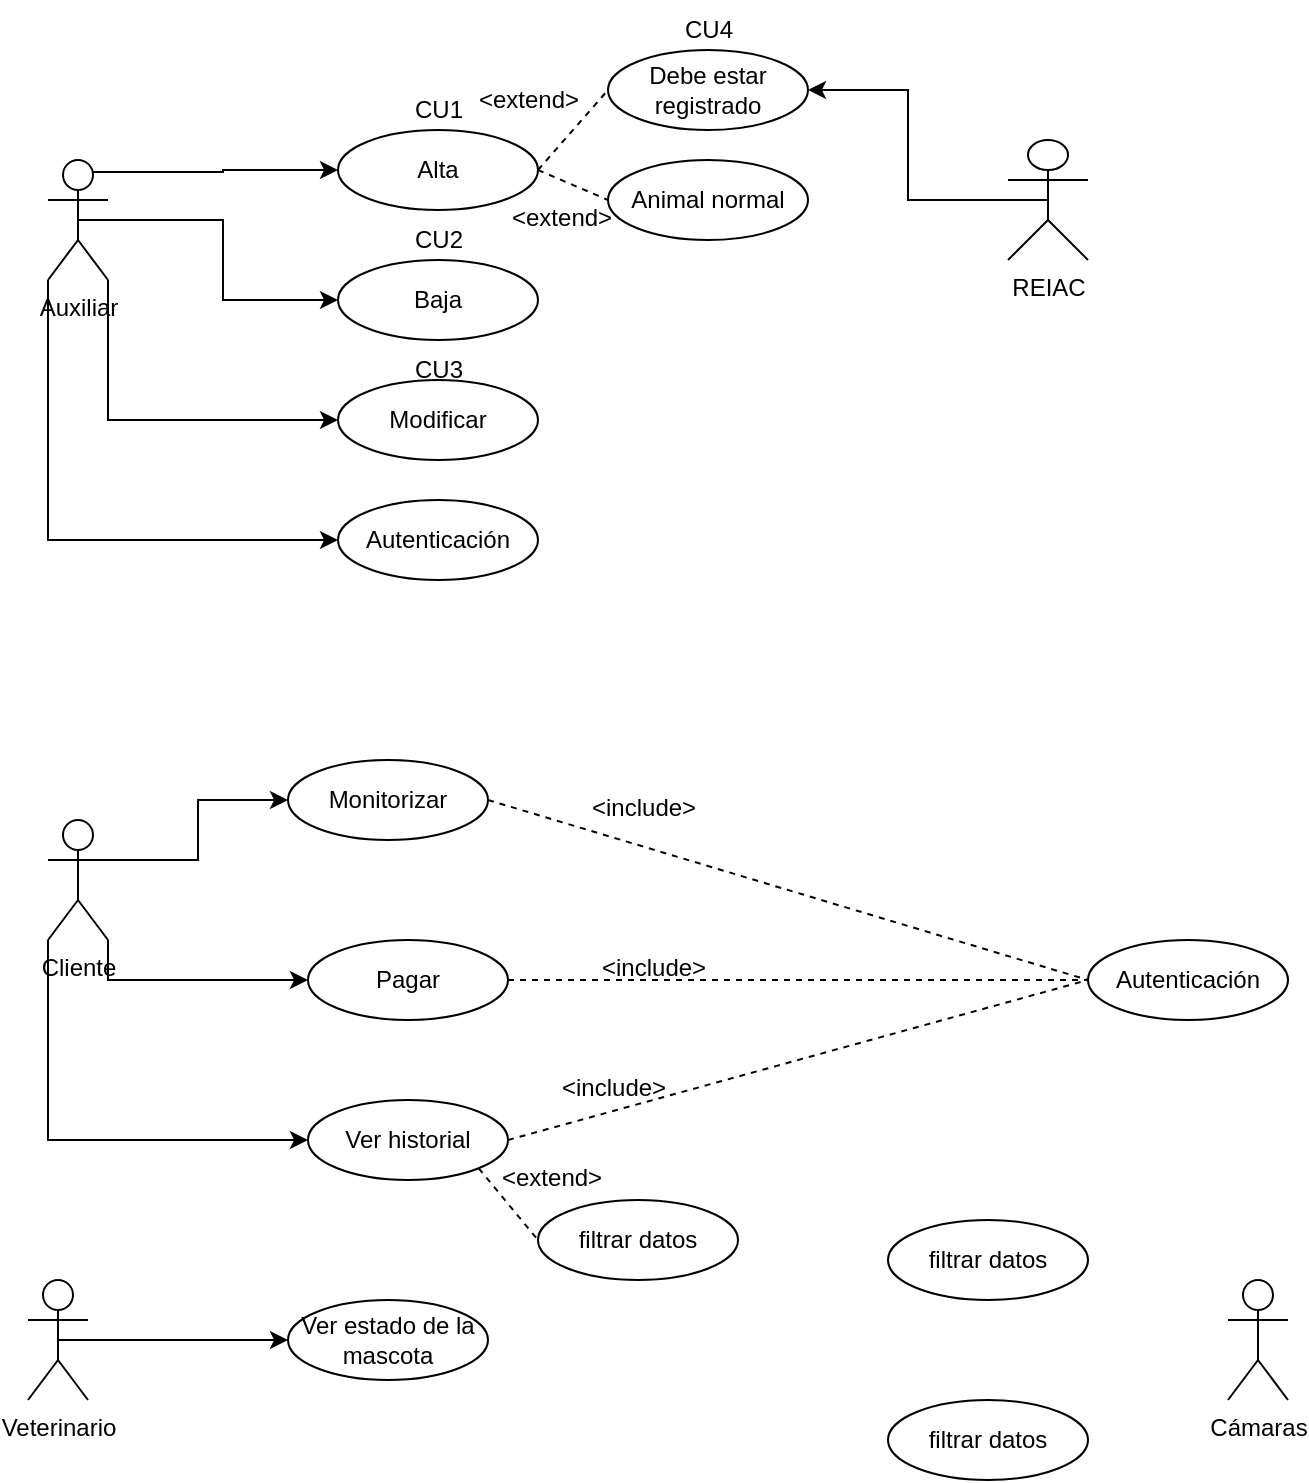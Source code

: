 <mxfile version="20.6.0" type="github">
  <diagram id="UFpTs6NpdIaS3sT_GpmJ" name="Página-1">
    <mxGraphModel dx="1662" dy="771" grid="1" gridSize="10" guides="1" tooltips="1" connect="1" arrows="1" fold="1" page="1" pageScale="1" pageWidth="827" pageHeight="1169" math="0" shadow="0">
      <root>
        <mxCell id="0" />
        <mxCell id="1" parent="0" />
        <mxCell id="NVBgwEIh75bp_JEcf-Ll-36" style="edgeStyle=orthogonalEdgeStyle;rounded=0;orthogonalLoop=1;jettySize=auto;html=1;exitX=0.75;exitY=0.1;exitDx=0;exitDy=0;exitPerimeter=0;entryX=0;entryY=0.5;entryDx=0;entryDy=0;" parent="1" source="yeH1_qo1lqkHJ2wJlFiF-1" target="NVBgwEIh75bp_JEcf-Ll-1" edge="1">
          <mxGeometry relative="1" as="geometry" />
        </mxCell>
        <mxCell id="NVBgwEIh75bp_JEcf-Ll-37" style="edgeStyle=orthogonalEdgeStyle;rounded=0;orthogonalLoop=1;jettySize=auto;html=1;exitX=0.5;exitY=0.5;exitDx=0;exitDy=0;exitPerimeter=0;entryX=0;entryY=0.5;entryDx=0;entryDy=0;" parent="1" source="yeH1_qo1lqkHJ2wJlFiF-1" target="NVBgwEIh75bp_JEcf-Ll-2" edge="1">
          <mxGeometry relative="1" as="geometry" />
        </mxCell>
        <mxCell id="NVBgwEIh75bp_JEcf-Ll-38" style="edgeStyle=orthogonalEdgeStyle;rounded=0;orthogonalLoop=1;jettySize=auto;html=1;exitX=1;exitY=1;exitDx=0;exitDy=0;exitPerimeter=0;entryX=0;entryY=0.5;entryDx=0;entryDy=0;" parent="1" source="yeH1_qo1lqkHJ2wJlFiF-1" target="NVBgwEIh75bp_JEcf-Ll-3" edge="1">
          <mxGeometry relative="1" as="geometry" />
        </mxCell>
        <mxCell id="FzTXXO2JpgnE7vqIYvaU-20" style="edgeStyle=orthogonalEdgeStyle;rounded=0;orthogonalLoop=1;jettySize=auto;html=1;exitX=0;exitY=1;exitDx=0;exitDy=0;exitPerimeter=0;entryX=0;entryY=0.5;entryDx=0;entryDy=0;" edge="1" parent="1" source="yeH1_qo1lqkHJ2wJlFiF-1" target="FzTXXO2JpgnE7vqIYvaU-18">
          <mxGeometry relative="1" as="geometry" />
        </mxCell>
        <mxCell id="yeH1_qo1lqkHJ2wJlFiF-1" value="&lt;div&gt;Auxiliar&lt;/div&gt;" style="shape=umlActor;verticalLabelPosition=bottom;verticalAlign=top;html=1;outlineConnect=0;" parent="1" vertex="1">
          <mxGeometry x="50" y="90" width="30" height="60" as="geometry" />
        </mxCell>
        <mxCell id="NVBgwEIh75bp_JEcf-Ll-33" style="edgeStyle=orthogonalEdgeStyle;rounded=0;orthogonalLoop=1;jettySize=auto;html=1;exitX=0.5;exitY=0.5;exitDx=0;exitDy=0;exitPerimeter=0;entryX=0;entryY=0.5;entryDx=0;entryDy=0;" parent="1" source="yeH1_qo1lqkHJ2wJlFiF-2" target="NVBgwEIh75bp_JEcf-Ll-12" edge="1">
          <mxGeometry relative="1" as="geometry" />
        </mxCell>
        <mxCell id="yeH1_qo1lqkHJ2wJlFiF-2" value="Veterinario" style="shape=umlActor;verticalLabelPosition=bottom;verticalAlign=top;html=1;outlineConnect=0;" parent="1" vertex="1">
          <mxGeometry x="40" y="650" width="30" height="60" as="geometry" />
        </mxCell>
        <mxCell id="FzTXXO2JpgnE7vqIYvaU-1" style="edgeStyle=orthogonalEdgeStyle;rounded=0;orthogonalLoop=1;jettySize=auto;html=1;exitX=1;exitY=0.333;exitDx=0;exitDy=0;exitPerimeter=0;entryX=0;entryY=0.5;entryDx=0;entryDy=0;" edge="1" parent="1" source="yeH1_qo1lqkHJ2wJlFiF-6" target="NVBgwEIh75bp_JEcf-Ll-5">
          <mxGeometry relative="1" as="geometry" />
        </mxCell>
        <mxCell id="FzTXXO2JpgnE7vqIYvaU-21" style="edgeStyle=orthogonalEdgeStyle;rounded=0;orthogonalLoop=1;jettySize=auto;html=1;exitX=1;exitY=1;exitDx=0;exitDy=0;exitPerimeter=0;entryX=0;entryY=0.5;entryDx=0;entryDy=0;" edge="1" parent="1" source="yeH1_qo1lqkHJ2wJlFiF-6" target="FzTXXO2JpgnE7vqIYvaU-6">
          <mxGeometry relative="1" as="geometry" />
        </mxCell>
        <mxCell id="FzTXXO2JpgnE7vqIYvaU-22" style="edgeStyle=orthogonalEdgeStyle;rounded=0;orthogonalLoop=1;jettySize=auto;html=1;exitX=0;exitY=1;exitDx=0;exitDy=0;exitPerimeter=0;entryX=0;entryY=0.5;entryDx=0;entryDy=0;" edge="1" parent="1" source="yeH1_qo1lqkHJ2wJlFiF-6" target="FzTXXO2JpgnE7vqIYvaU-7">
          <mxGeometry relative="1" as="geometry" />
        </mxCell>
        <mxCell id="yeH1_qo1lqkHJ2wJlFiF-6" value="Cliente" style="shape=umlActor;verticalLabelPosition=bottom;verticalAlign=top;html=1;outlineConnect=0;" parent="1" vertex="1">
          <mxGeometry x="50" y="420" width="30" height="60" as="geometry" />
        </mxCell>
        <mxCell id="NVBgwEIh75bp_JEcf-Ll-1" value="&lt;div&gt;Alta&lt;/div&gt;" style="ellipse;whiteSpace=wrap;html=1;" parent="1" vertex="1">
          <mxGeometry x="195" y="75" width="100" height="40" as="geometry" />
        </mxCell>
        <mxCell id="NVBgwEIh75bp_JEcf-Ll-2" value="&lt;div&gt;Baja&lt;/div&gt;" style="ellipse;whiteSpace=wrap;html=1;" parent="1" vertex="1">
          <mxGeometry x="195" y="140" width="100" height="40" as="geometry" />
        </mxCell>
        <mxCell id="NVBgwEIh75bp_JEcf-Ll-3" value="Modificar" style="ellipse;whiteSpace=wrap;html=1;" parent="1" vertex="1">
          <mxGeometry x="195" y="200" width="100" height="40" as="geometry" />
        </mxCell>
        <mxCell id="NVBgwEIh75bp_JEcf-Ll-5" value="Monitorizar" style="ellipse;whiteSpace=wrap;html=1;" parent="1" vertex="1">
          <mxGeometry x="170" y="390" width="100" height="40" as="geometry" />
        </mxCell>
        <mxCell id="NVBgwEIh75bp_JEcf-Ll-6" value="" style="endArrow=none;dashed=1;html=1;rounded=0;entryX=0;entryY=0.5;entryDx=0;entryDy=0;exitX=1;exitY=0.5;exitDx=0;exitDy=0;" parent="1" source="NVBgwEIh75bp_JEcf-Ll-1" target="NVBgwEIh75bp_JEcf-Ll-14" edge="1">
          <mxGeometry width="50" height="50" relative="1" as="geometry">
            <mxPoint x="240" y="80" as="sourcePoint" />
            <mxPoint x="328.645" y="54.142" as="targetPoint" />
            <Array as="points" />
          </mxGeometry>
        </mxCell>
        <mxCell id="NVBgwEIh75bp_JEcf-Ll-7" value="&amp;lt;extend&amp;gt;" style="text;html=1;align=center;verticalAlign=middle;resizable=0;points=[];autosize=1;strokeColor=none;fillColor=none;" parent="1" vertex="1">
          <mxGeometry x="255" y="45" width="70" height="30" as="geometry" />
        </mxCell>
        <mxCell id="NVBgwEIh75bp_JEcf-Ll-12" value="Ver estado de la mascota" style="ellipse;whiteSpace=wrap;html=1;" parent="1" vertex="1">
          <mxGeometry x="170" y="660" width="100" height="40" as="geometry" />
        </mxCell>
        <mxCell id="NVBgwEIh75bp_JEcf-Ll-35" style="edgeStyle=orthogonalEdgeStyle;rounded=0;orthogonalLoop=1;jettySize=auto;html=1;exitX=0.5;exitY=0.5;exitDx=0;exitDy=0;exitPerimeter=0;entryX=1;entryY=0.5;entryDx=0;entryDy=0;" parent="1" source="NVBgwEIh75bp_JEcf-Ll-13" target="NVBgwEIh75bp_JEcf-Ll-14" edge="1">
          <mxGeometry relative="1" as="geometry" />
        </mxCell>
        <mxCell id="NVBgwEIh75bp_JEcf-Ll-13" value="REIAC" style="shape=umlActor;verticalLabelPosition=bottom;verticalAlign=top;html=1;outlineConnect=0;" parent="1" vertex="1">
          <mxGeometry x="530" y="80" width="40" height="60" as="geometry" />
        </mxCell>
        <mxCell id="NVBgwEIh75bp_JEcf-Ll-14" value="Debe estar registrado" style="ellipse;whiteSpace=wrap;html=1;" parent="1" vertex="1">
          <mxGeometry x="330" y="35" width="100" height="40" as="geometry" />
        </mxCell>
        <mxCell id="NVBgwEIh75bp_JEcf-Ll-19" value="Animal normal" style="ellipse;whiteSpace=wrap;html=1;" parent="1" vertex="1">
          <mxGeometry x="330" y="90" width="100" height="40" as="geometry" />
        </mxCell>
        <mxCell id="NVBgwEIh75bp_JEcf-Ll-20" value="CU1" style="text;html=1;align=center;verticalAlign=middle;resizable=0;points=[];autosize=1;strokeColor=none;fillColor=none;" parent="1" vertex="1">
          <mxGeometry x="220" y="50" width="50" height="30" as="geometry" />
        </mxCell>
        <mxCell id="NVBgwEIh75bp_JEcf-Ll-21" value="CU2" style="text;html=1;align=center;verticalAlign=middle;resizable=0;points=[];autosize=1;strokeColor=none;fillColor=none;" parent="1" vertex="1">
          <mxGeometry x="220" y="115" width="50" height="30" as="geometry" />
        </mxCell>
        <mxCell id="NVBgwEIh75bp_JEcf-Ll-22" value="CU3" style="text;html=1;align=center;verticalAlign=middle;resizable=0;points=[];autosize=1;strokeColor=none;fillColor=none;" parent="1" vertex="1">
          <mxGeometry x="220" y="180" width="50" height="30" as="geometry" />
        </mxCell>
        <mxCell id="NVBgwEIh75bp_JEcf-Ll-23" value="CU4" style="text;html=1;align=center;verticalAlign=middle;resizable=0;points=[];autosize=1;strokeColor=none;fillColor=none;" parent="1" vertex="1">
          <mxGeometry x="355" y="10" width="50" height="30" as="geometry" />
        </mxCell>
        <mxCell id="NVBgwEIh75bp_JEcf-Ll-26" value="" style="endArrow=none;dashed=1;html=1;rounded=0;entryX=0;entryY=0.5;entryDx=0;entryDy=0;exitX=1;exitY=0.5;exitDx=0;exitDy=0;" parent="1" source="NVBgwEIh75bp_JEcf-Ll-1" target="NVBgwEIh75bp_JEcf-Ll-19" edge="1">
          <mxGeometry width="50" height="50" relative="1" as="geometry">
            <mxPoint x="390" y="390" as="sourcePoint" />
            <mxPoint x="440" y="340" as="targetPoint" />
          </mxGeometry>
        </mxCell>
        <mxCell id="FzTXXO2JpgnE7vqIYvaU-2" value="&amp;lt;extend&amp;gt;" style="text;whiteSpace=wrap;html=1;" vertex="1" parent="1">
          <mxGeometry x="280" y="105" width="80" height="40" as="geometry" />
        </mxCell>
        <mxCell id="FzTXXO2JpgnE7vqIYvaU-3" value="&amp;lt;include&amp;gt;" style="text;whiteSpace=wrap;html=1;" vertex="1" parent="1">
          <mxGeometry x="320" y="400" width="80" height="40" as="geometry" />
        </mxCell>
        <mxCell id="FzTXXO2JpgnE7vqIYvaU-4" value="Autenticación" style="ellipse;whiteSpace=wrap;html=1;" vertex="1" parent="1">
          <mxGeometry x="570" y="480" width="100" height="40" as="geometry" />
        </mxCell>
        <mxCell id="FzTXXO2JpgnE7vqIYvaU-5" value="" style="endArrow=none;dashed=1;html=1;rounded=0;entryX=0;entryY=0.5;entryDx=0;entryDy=0;exitX=1;exitY=0.5;exitDx=0;exitDy=0;" edge="1" parent="1" source="NVBgwEIh75bp_JEcf-Ll-5" target="FzTXXO2JpgnE7vqIYvaU-4">
          <mxGeometry width="50" height="50" relative="1" as="geometry">
            <mxPoint x="390" y="430" as="sourcePoint" />
            <mxPoint x="440" y="380" as="targetPoint" />
          </mxGeometry>
        </mxCell>
        <mxCell id="FzTXXO2JpgnE7vqIYvaU-6" value="Pagar" style="ellipse;whiteSpace=wrap;html=1;" vertex="1" parent="1">
          <mxGeometry x="180" y="480" width="100" height="40" as="geometry" />
        </mxCell>
        <mxCell id="FzTXXO2JpgnE7vqIYvaU-7" value="Ver historial" style="ellipse;whiteSpace=wrap;html=1;" vertex="1" parent="1">
          <mxGeometry x="180" y="560" width="100" height="40" as="geometry" />
        </mxCell>
        <mxCell id="FzTXXO2JpgnE7vqIYvaU-8" value="" style="endArrow=none;dashed=1;html=1;rounded=0;entryX=0;entryY=0.5;entryDx=0;entryDy=0;exitX=1;exitY=0.5;exitDx=0;exitDy=0;" edge="1" parent="1" source="FzTXXO2JpgnE7vqIYvaU-6" target="FzTXXO2JpgnE7vqIYvaU-4">
          <mxGeometry width="50" height="50" relative="1" as="geometry">
            <mxPoint x="390" y="430" as="sourcePoint" />
            <mxPoint x="440" y="380" as="targetPoint" />
          </mxGeometry>
        </mxCell>
        <mxCell id="FzTXXO2JpgnE7vqIYvaU-10" value="" style="endArrow=none;dashed=1;html=1;rounded=0;entryX=0;entryY=0.5;entryDx=0;entryDy=0;exitX=1;exitY=0.5;exitDx=0;exitDy=0;" edge="1" parent="1" source="FzTXXO2JpgnE7vqIYvaU-7" target="FzTXXO2JpgnE7vqIYvaU-4">
          <mxGeometry width="50" height="50" relative="1" as="geometry">
            <mxPoint x="390" y="430" as="sourcePoint" />
            <mxPoint x="440" y="380" as="targetPoint" />
          </mxGeometry>
        </mxCell>
        <mxCell id="FzTXXO2JpgnE7vqIYvaU-11" value="&amp;lt;include&amp;gt;" style="text;whiteSpace=wrap;html=1;" vertex="1" parent="1">
          <mxGeometry x="305" y="540" width="80" height="40" as="geometry" />
        </mxCell>
        <mxCell id="FzTXXO2JpgnE7vqIYvaU-12" value="&amp;lt;include&amp;gt;" style="text;whiteSpace=wrap;html=1;" vertex="1" parent="1">
          <mxGeometry x="325" y="480" width="80" height="40" as="geometry" />
        </mxCell>
        <mxCell id="FzTXXO2JpgnE7vqIYvaU-15" value="Cámaras" style="shape=umlActor;verticalLabelPosition=bottom;verticalAlign=top;html=1;outlineConnect=0;" vertex="1" parent="1">
          <mxGeometry x="640" y="650" width="30" height="60" as="geometry" />
        </mxCell>
        <mxCell id="FzTXXO2JpgnE7vqIYvaU-18" value="Autenticación" style="ellipse;whiteSpace=wrap;html=1;" vertex="1" parent="1">
          <mxGeometry x="195" y="260" width="100" height="40" as="geometry" />
        </mxCell>
        <mxCell id="FzTXXO2JpgnE7vqIYvaU-25" value="filtrar datos" style="ellipse;whiteSpace=wrap;html=1;" vertex="1" parent="1">
          <mxGeometry x="295" y="610" width="100" height="40" as="geometry" />
        </mxCell>
        <mxCell id="FzTXXO2JpgnE7vqIYvaU-26" value="" style="endArrow=none;dashed=1;html=1;rounded=0;entryX=0;entryY=0.5;entryDx=0;entryDy=0;exitX=1;exitY=1;exitDx=0;exitDy=0;" edge="1" parent="1" source="FzTXXO2JpgnE7vqIYvaU-7" target="FzTXXO2JpgnE7vqIYvaU-25">
          <mxGeometry width="50" height="50" relative="1" as="geometry">
            <mxPoint x="350" y="420" as="sourcePoint" />
            <mxPoint x="400" y="370" as="targetPoint" />
          </mxGeometry>
        </mxCell>
        <mxCell id="FzTXXO2JpgnE7vqIYvaU-28" value="&amp;lt;extend&amp;gt;" style="text;whiteSpace=wrap;html=1;" vertex="1" parent="1">
          <mxGeometry x="275" y="585" width="80" height="40" as="geometry" />
        </mxCell>
        <mxCell id="FzTXXO2JpgnE7vqIYvaU-29" value="filtrar datos" style="ellipse;whiteSpace=wrap;html=1;" vertex="1" parent="1">
          <mxGeometry x="470" y="620" width="100" height="40" as="geometry" />
        </mxCell>
        <mxCell id="FzTXXO2JpgnE7vqIYvaU-30" value="filtrar datos" style="ellipse;whiteSpace=wrap;html=1;" vertex="1" parent="1">
          <mxGeometry x="470" y="710" width="100" height="40" as="geometry" />
        </mxCell>
      </root>
    </mxGraphModel>
  </diagram>
</mxfile>
